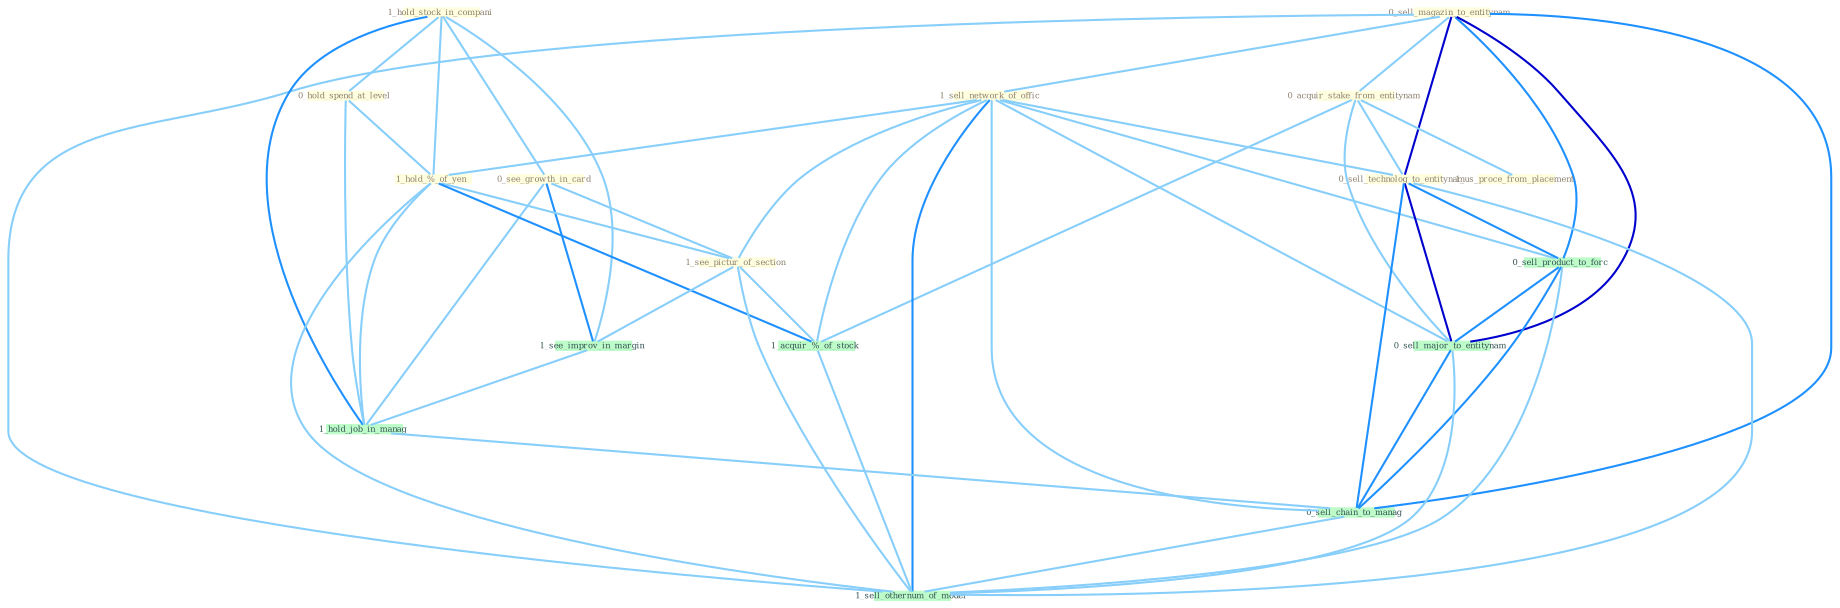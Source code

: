 Graph G{ 
    node
    [shape=polygon,style=filled,width=.5,height=.06,color="#BDFCC9",fixedsize=true,fontsize=4,
    fontcolor="#2f4f4f"];
    {node
    [color="#ffffe0", fontcolor="#8b7d6b"] "0_sell_magazin_to_entitynam " "1_hold_stock_in_compani " "0_hold_spend_at_level " "0_see_growth_in_card " "0_acquir_stake_from_entitynam " "1_us_proce_from_placement " "1_sell_network_of_offic " "1_hold_%_of_yen " "0_sell_technolog_to_entitynam " "1_see_pictur_of_section "}
{node [color="#fff0f5", fontcolor="#b22222"]}
edge [color="#B0E2FF"];

	"0_sell_magazin_to_entitynam " -- "0_acquir_stake_from_entitynam " [w="1", color="#87cefa" ];
	"0_sell_magazin_to_entitynam " -- "1_sell_network_of_offic " [w="1", color="#87cefa" ];
	"0_sell_magazin_to_entitynam " -- "0_sell_technolog_to_entitynam " [w="3", color="#0000cd" , len=0.6];
	"0_sell_magazin_to_entitynam " -- "0_sell_product_to_forc " [w="2", color="#1e90ff" , len=0.8];
	"0_sell_magazin_to_entitynam " -- "0_sell_major_to_entitynam " [w="3", color="#0000cd" , len=0.6];
	"0_sell_magazin_to_entitynam " -- "0_sell_chain_to_manag " [w="2", color="#1e90ff" , len=0.8];
	"0_sell_magazin_to_entitynam " -- "1_sell_othernum_of_model " [w="1", color="#87cefa" ];
	"1_hold_stock_in_compani " -- "0_hold_spend_at_level " [w="1", color="#87cefa" ];
	"1_hold_stock_in_compani " -- "0_see_growth_in_card " [w="1", color="#87cefa" ];
	"1_hold_stock_in_compani " -- "1_hold_%_of_yen " [w="1", color="#87cefa" ];
	"1_hold_stock_in_compani " -- "1_see_improv_in_margin " [w="1", color="#87cefa" ];
	"1_hold_stock_in_compani " -- "1_hold_job_in_manag " [w="2", color="#1e90ff" , len=0.8];
	"0_hold_spend_at_level " -- "1_hold_%_of_yen " [w="1", color="#87cefa" ];
	"0_hold_spend_at_level " -- "1_hold_job_in_manag " [w="1", color="#87cefa" ];
	"0_see_growth_in_card " -- "1_see_pictur_of_section " [w="1", color="#87cefa" ];
	"0_see_growth_in_card " -- "1_see_improv_in_margin " [w="2", color="#1e90ff" , len=0.8];
	"0_see_growth_in_card " -- "1_hold_job_in_manag " [w="1", color="#87cefa" ];
	"0_acquir_stake_from_entitynam " -- "1_us_proce_from_placement " [w="1", color="#87cefa" ];
	"0_acquir_stake_from_entitynam " -- "0_sell_technolog_to_entitynam " [w="1", color="#87cefa" ];
	"0_acquir_stake_from_entitynam " -- "1_acquir_%_of_stock " [w="1", color="#87cefa" ];
	"0_acquir_stake_from_entitynam " -- "0_sell_major_to_entitynam " [w="1", color="#87cefa" ];
	"1_sell_network_of_offic " -- "1_hold_%_of_yen " [w="1", color="#87cefa" ];
	"1_sell_network_of_offic " -- "0_sell_technolog_to_entitynam " [w="1", color="#87cefa" ];
	"1_sell_network_of_offic " -- "1_see_pictur_of_section " [w="1", color="#87cefa" ];
	"1_sell_network_of_offic " -- "1_acquir_%_of_stock " [w="1", color="#87cefa" ];
	"1_sell_network_of_offic " -- "0_sell_product_to_forc " [w="1", color="#87cefa" ];
	"1_sell_network_of_offic " -- "0_sell_major_to_entitynam " [w="1", color="#87cefa" ];
	"1_sell_network_of_offic " -- "0_sell_chain_to_manag " [w="1", color="#87cefa" ];
	"1_sell_network_of_offic " -- "1_sell_othernum_of_model " [w="2", color="#1e90ff" , len=0.8];
	"1_hold_%_of_yen " -- "1_see_pictur_of_section " [w="1", color="#87cefa" ];
	"1_hold_%_of_yen " -- "1_acquir_%_of_stock " [w="2", color="#1e90ff" , len=0.8];
	"1_hold_%_of_yen " -- "1_hold_job_in_manag " [w="1", color="#87cefa" ];
	"1_hold_%_of_yen " -- "1_sell_othernum_of_model " [w="1", color="#87cefa" ];
	"0_sell_technolog_to_entitynam " -- "0_sell_product_to_forc " [w="2", color="#1e90ff" , len=0.8];
	"0_sell_technolog_to_entitynam " -- "0_sell_major_to_entitynam " [w="3", color="#0000cd" , len=0.6];
	"0_sell_technolog_to_entitynam " -- "0_sell_chain_to_manag " [w="2", color="#1e90ff" , len=0.8];
	"0_sell_technolog_to_entitynam " -- "1_sell_othernum_of_model " [w="1", color="#87cefa" ];
	"1_see_pictur_of_section " -- "1_see_improv_in_margin " [w="1", color="#87cefa" ];
	"1_see_pictur_of_section " -- "1_acquir_%_of_stock " [w="1", color="#87cefa" ];
	"1_see_pictur_of_section " -- "1_sell_othernum_of_model " [w="1", color="#87cefa" ];
	"1_see_improv_in_margin " -- "1_hold_job_in_manag " [w="1", color="#87cefa" ];
	"1_acquir_%_of_stock " -- "1_sell_othernum_of_model " [w="1", color="#87cefa" ];
	"1_hold_job_in_manag " -- "0_sell_chain_to_manag " [w="1", color="#87cefa" ];
	"0_sell_product_to_forc " -- "0_sell_major_to_entitynam " [w="2", color="#1e90ff" , len=0.8];
	"0_sell_product_to_forc " -- "0_sell_chain_to_manag " [w="2", color="#1e90ff" , len=0.8];
	"0_sell_product_to_forc " -- "1_sell_othernum_of_model " [w="1", color="#87cefa" ];
	"0_sell_major_to_entitynam " -- "0_sell_chain_to_manag " [w="2", color="#1e90ff" , len=0.8];
	"0_sell_major_to_entitynam " -- "1_sell_othernum_of_model " [w="1", color="#87cefa" ];
	"0_sell_chain_to_manag " -- "1_sell_othernum_of_model " [w="1", color="#87cefa" ];
}